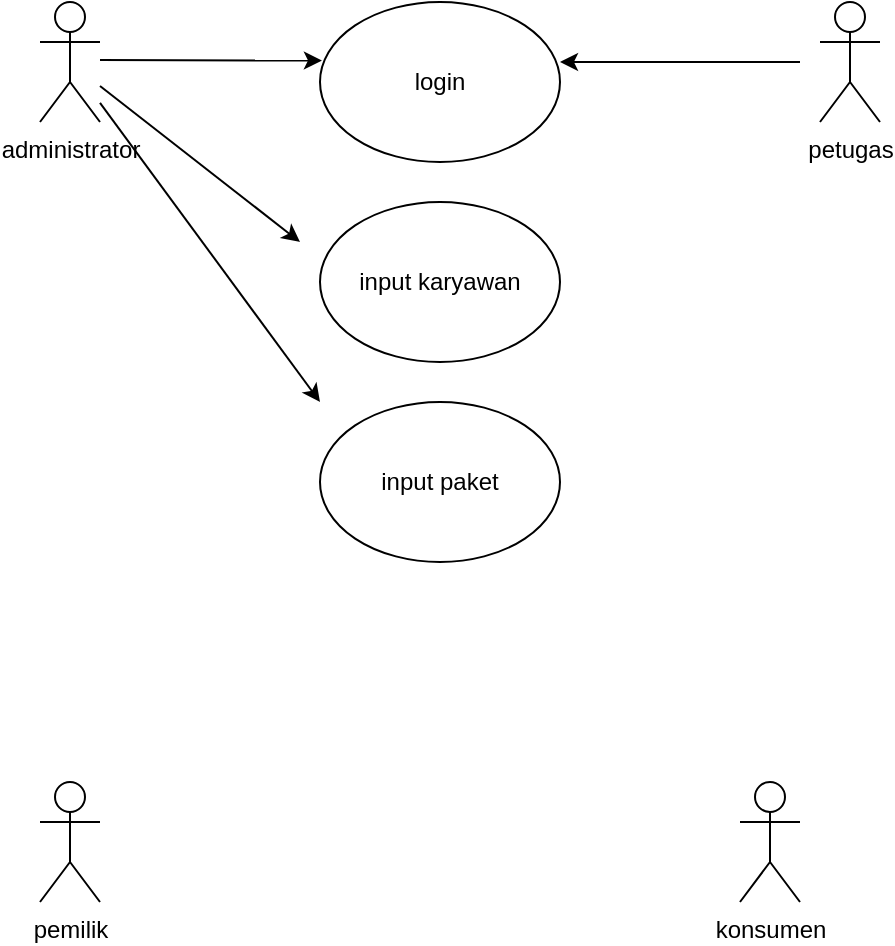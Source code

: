 <mxfile version="20.8.5" type="github">
  <diagram id="ypcnNFrI-XJHAedccoei" name="Page-1">
    <mxGraphModel dx="539" dy="493" grid="1" gridSize="10" guides="1" tooltips="1" connect="1" arrows="1" fold="1" page="1" pageScale="1" pageWidth="850" pageHeight="1100" math="0" shadow="0">
      <root>
        <mxCell id="0" />
        <mxCell id="1" parent="0" />
        <mxCell id="OHRyp4qy7WNojWUmjhZo-20" style="rounded=0;orthogonalLoop=1;jettySize=auto;html=1;entryX=0.008;entryY=0.366;entryDx=0;entryDy=0;entryPerimeter=0;" edge="1" parent="1" target="OHRyp4qy7WNojWUmjhZo-11">
          <mxGeometry relative="1" as="geometry">
            <mxPoint x="90" y="159" as="sourcePoint" />
          </mxGeometry>
        </mxCell>
        <mxCell id="OHRyp4qy7WNojWUmjhZo-27" style="edgeStyle=none;rounded=0;orthogonalLoop=1;jettySize=auto;html=1;" edge="1" parent="1">
          <mxGeometry relative="1" as="geometry">
            <mxPoint x="190" y="250" as="targetPoint" />
            <mxPoint x="90" y="172" as="sourcePoint" />
          </mxGeometry>
        </mxCell>
        <mxCell id="OHRyp4qy7WNojWUmjhZo-28" style="edgeStyle=none;rounded=0;orthogonalLoop=1;jettySize=auto;html=1;" edge="1" parent="1" source="OHRyp4qy7WNojWUmjhZo-1">
          <mxGeometry relative="1" as="geometry">
            <mxPoint x="200" y="330" as="targetPoint" />
          </mxGeometry>
        </mxCell>
        <mxCell id="OHRyp4qy7WNojWUmjhZo-1" value="administrator" style="shape=umlActor;verticalLabelPosition=bottom;verticalAlign=top;html=1;outlineConnect=0;" vertex="1" parent="1">
          <mxGeometry x="60" y="130" width="30" height="60" as="geometry" />
        </mxCell>
        <mxCell id="OHRyp4qy7WNojWUmjhZo-17" style="rounded=0;orthogonalLoop=1;jettySize=auto;html=1;" edge="1" parent="1">
          <mxGeometry relative="1" as="geometry">
            <mxPoint x="320" y="160" as="targetPoint" />
            <mxPoint x="440" y="160" as="sourcePoint" />
          </mxGeometry>
        </mxCell>
        <mxCell id="OHRyp4qy7WNojWUmjhZo-3" value="petugas" style="shape=umlActor;verticalLabelPosition=bottom;verticalAlign=top;html=1;outlineConnect=0;" vertex="1" parent="1">
          <mxGeometry x="450" y="130" width="30" height="60" as="geometry" />
        </mxCell>
        <mxCell id="OHRyp4qy7WNojWUmjhZo-4" value="konsumen" style="shape=umlActor;verticalLabelPosition=bottom;verticalAlign=top;html=1;outlineConnect=0;" vertex="1" parent="1">
          <mxGeometry x="410" y="520" width="30" height="60" as="geometry" />
        </mxCell>
        <mxCell id="OHRyp4qy7WNojWUmjhZo-10" value="pemilik" style="shape=umlActor;verticalLabelPosition=bottom;verticalAlign=top;html=1;outlineConnect=0;" vertex="1" parent="1">
          <mxGeometry x="60" y="520" width="30" height="60" as="geometry" />
        </mxCell>
        <mxCell id="OHRyp4qy7WNojWUmjhZo-11" value="login" style="ellipse;whiteSpace=wrap;html=1;" vertex="1" parent="1">
          <mxGeometry x="200" y="130" width="120" height="80" as="geometry" />
        </mxCell>
        <mxCell id="OHRyp4qy7WNojWUmjhZo-21" value="input karyawan" style="ellipse;whiteSpace=wrap;html=1;" vertex="1" parent="1">
          <mxGeometry x="200" y="230" width="120" height="80" as="geometry" />
        </mxCell>
        <mxCell id="OHRyp4qy7WNojWUmjhZo-25" value="input paket" style="ellipse;whiteSpace=wrap;html=1;" vertex="1" parent="1">
          <mxGeometry x="200" y="330" width="120" height="80" as="geometry" />
        </mxCell>
      </root>
    </mxGraphModel>
  </diagram>
</mxfile>

